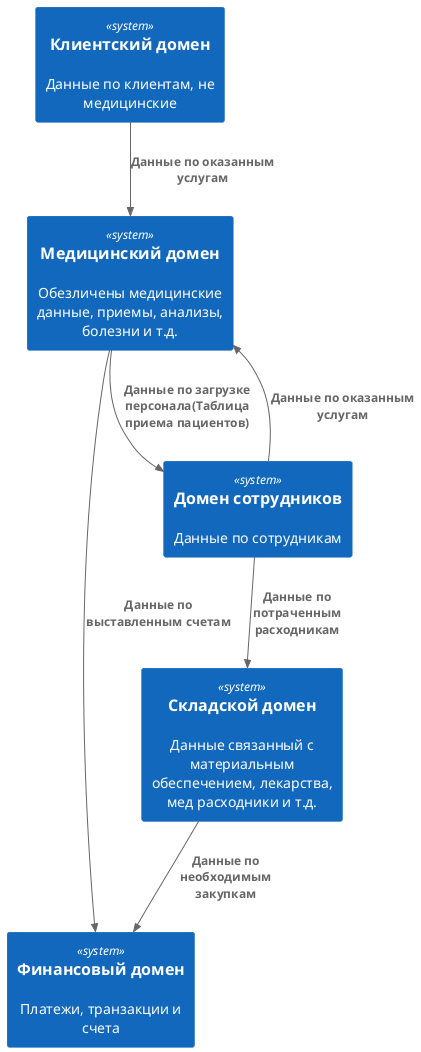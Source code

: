 @startuml
!include <C4/C4_Container>


System(client_domain, "Клиентский домен", "Данные по клиентам, не медицинские")
System(medical_domain, "Медицинский домен", "Обезличены медицинские данные, приемы, анализы, болезни и т.д.")
System(finance_domain, "Финансовый домен", "Платежи, транзакции и счета")
System(personal_domain, "Домен сотрудников","Данные по сотрудникам")
System(warehouse_domain, "Складской домен","Данные связанный с материальным обеспечением, лекарства, мед расходники и т.д.")

Rel(client_domain, medical_domain, "Данные по оказанным услугам")
Rel(medical_domain, finance_domain, "Данные по выставленным счетам")
Rel(personal_domain, warehouse_domain, "Данные по потраченным расходникам")
Rel(personal_domain, medical_domain, "Данные по оказанным услугам")
Rel(medical_domain, personal_domain, "Данные по загрузке персонала(Таблица приема пациентов)")
Rel(warehouse_domain, finance_domain, "Данные по необходимым закупкам")